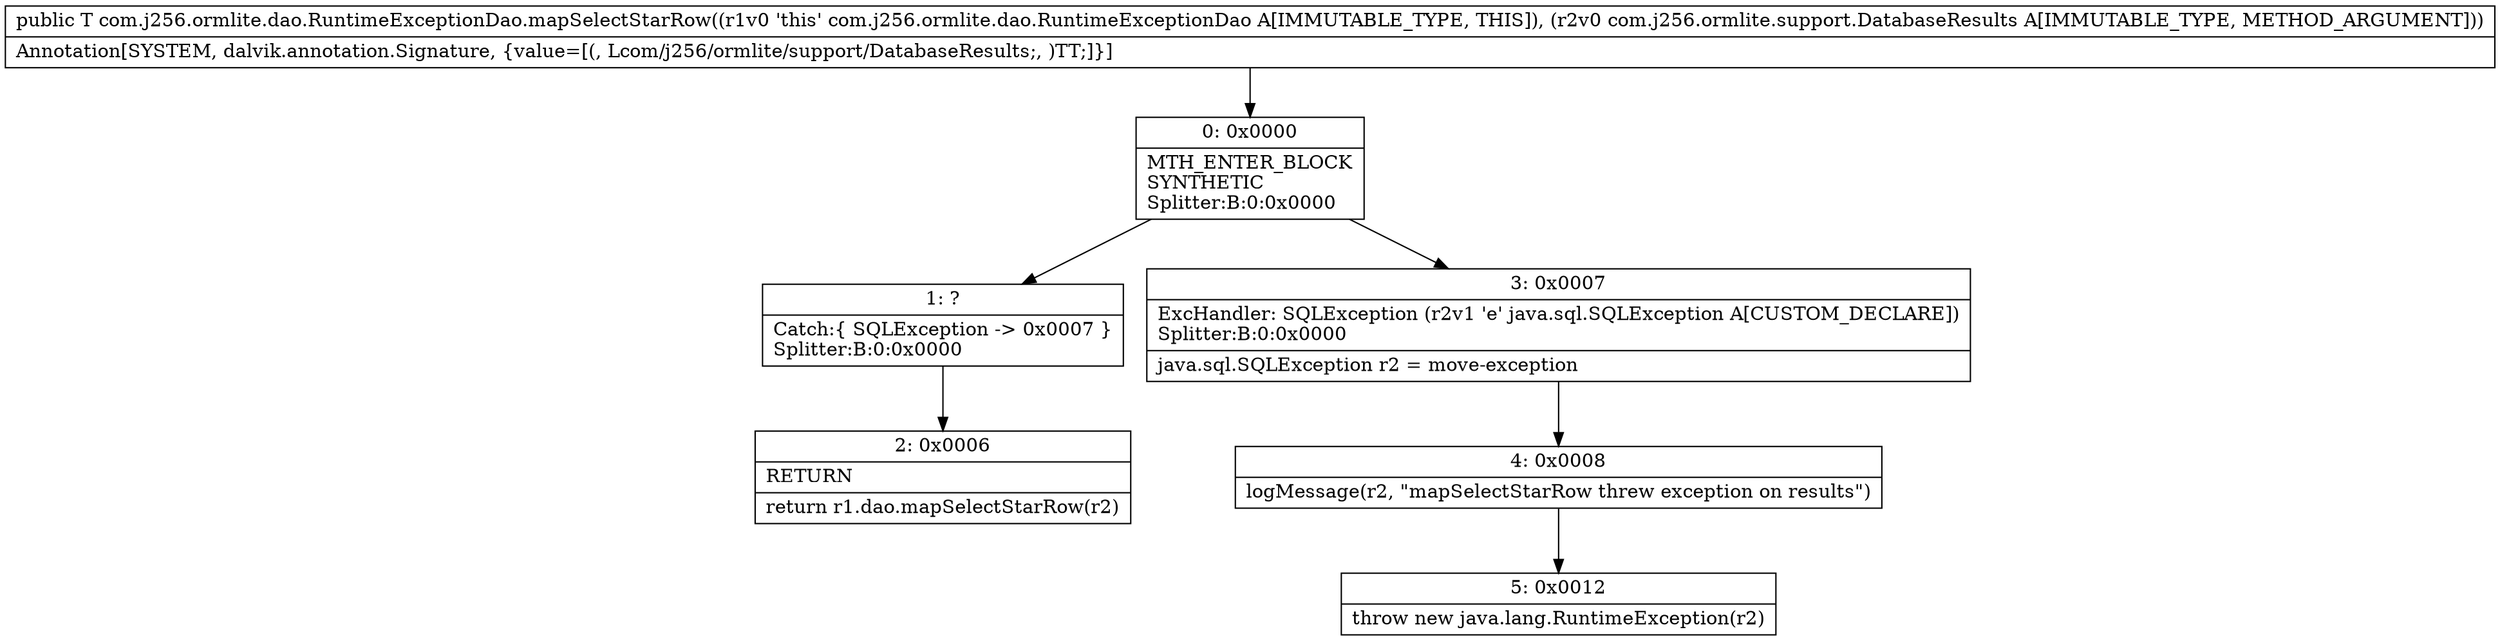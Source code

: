 digraph "CFG forcom.j256.ormlite.dao.RuntimeExceptionDao.mapSelectStarRow(Lcom\/j256\/ormlite\/support\/DatabaseResults;)Ljava\/lang\/Object;" {
Node_0 [shape=record,label="{0\:\ 0x0000|MTH_ENTER_BLOCK\lSYNTHETIC\lSplitter:B:0:0x0000\l}"];
Node_1 [shape=record,label="{1\:\ ?|Catch:\{ SQLException \-\> 0x0007 \}\lSplitter:B:0:0x0000\l}"];
Node_2 [shape=record,label="{2\:\ 0x0006|RETURN\l|return r1.dao.mapSelectStarRow(r2)\l}"];
Node_3 [shape=record,label="{3\:\ 0x0007|ExcHandler: SQLException (r2v1 'e' java.sql.SQLException A[CUSTOM_DECLARE])\lSplitter:B:0:0x0000\l|java.sql.SQLException r2 = move\-exception\l}"];
Node_4 [shape=record,label="{4\:\ 0x0008|logMessage(r2, \"mapSelectStarRow threw exception on results\")\l}"];
Node_5 [shape=record,label="{5\:\ 0x0012|throw new java.lang.RuntimeException(r2)\l}"];
MethodNode[shape=record,label="{public T com.j256.ormlite.dao.RuntimeExceptionDao.mapSelectStarRow((r1v0 'this' com.j256.ormlite.dao.RuntimeExceptionDao A[IMMUTABLE_TYPE, THIS]), (r2v0 com.j256.ormlite.support.DatabaseResults A[IMMUTABLE_TYPE, METHOD_ARGUMENT]))  | Annotation[SYSTEM, dalvik.annotation.Signature, \{value=[(, Lcom\/j256\/ormlite\/support\/DatabaseResults;, )TT;]\}]\l}"];
MethodNode -> Node_0;
Node_0 -> Node_1;
Node_0 -> Node_3;
Node_1 -> Node_2;
Node_3 -> Node_4;
Node_4 -> Node_5;
}

